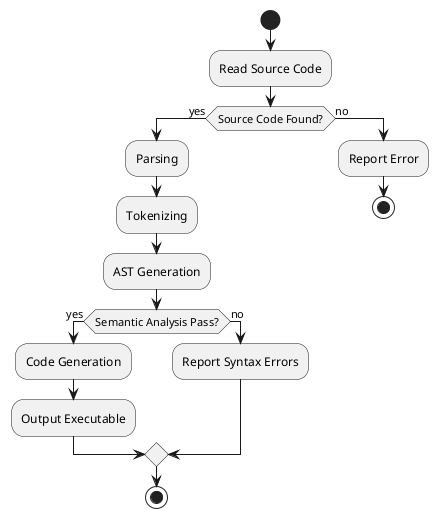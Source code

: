 @startuml
start
:Read Source Code;
if (Source Code Found?) then (yes)
    :Parsing;
    :Tokenizing;
    :AST Generation;
    if (Semantic Analysis Pass?) then (yes)
      :Code Generation;
      :Output Executable;
    else (no)
      :Report Syntax Errors;
    endif
    stop

else (no)
 :Report Error;
stop
@enduml
